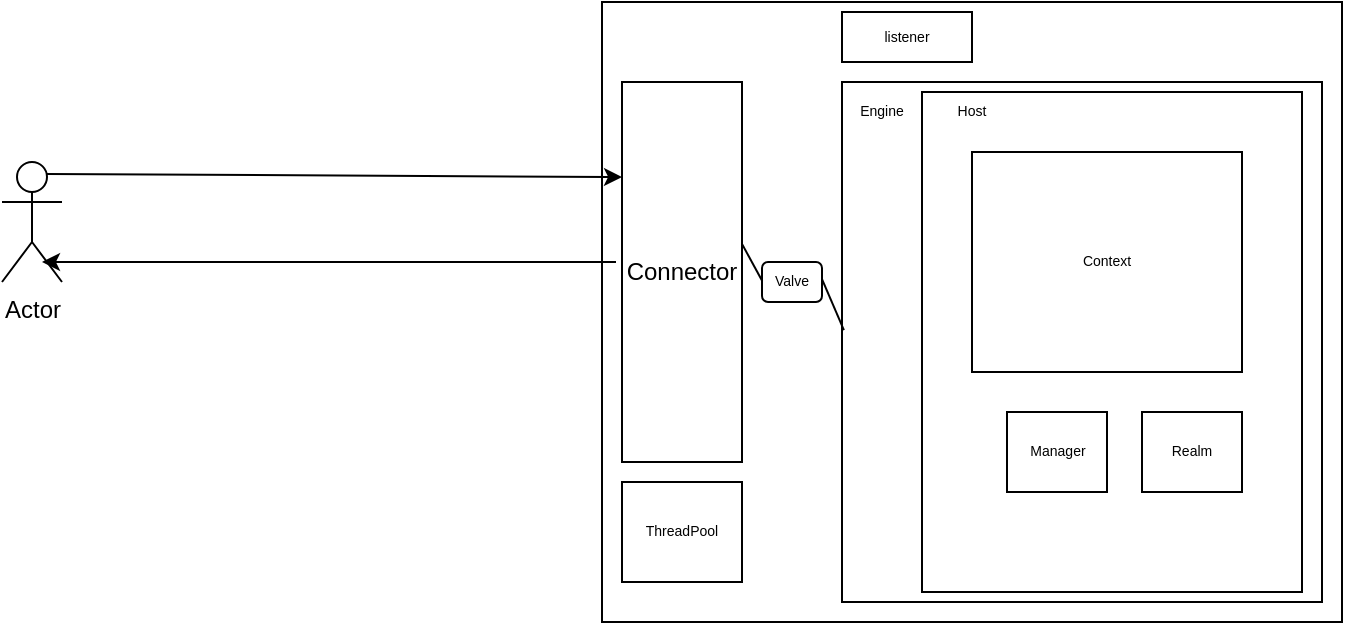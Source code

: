 <mxfile version="12.0.0" type="github" pages="1"><diagram id="OYCB5vdrV1K_zqpUjDcD" name="第 1 页"><mxGraphModel dx="723" dy="380" grid="1" gridSize="10" guides="1" tooltips="1" connect="1" arrows="1" fold="1" page="1" pageScale="1" pageWidth="827" pageHeight="1169" math="0" shadow="0"><root><mxCell id="0"/><mxCell id="1" parent="0"/><mxCell id="EUJu-gMv01EQfnAKEp7s-1" value="" style="rounded=0;whiteSpace=wrap;html=1;" vertex="1" parent="1"><mxGeometry x="360" y="100" width="370" height="310" as="geometry"/></mxCell><mxCell id="EUJu-gMv01EQfnAKEp7s-10" value="" style="rounded=0;whiteSpace=wrap;html=1;fontSize=7;" vertex="1" parent="1"><mxGeometry x="480" y="140" width="240" height="260" as="geometry"/></mxCell><mxCell id="EUJu-gMv01EQfnAKEp7s-2" value="Actor" style="shape=umlActor;verticalLabelPosition=bottom;labelBackgroundColor=#ffffff;verticalAlign=top;html=1;outlineConnect=0;" vertex="1" parent="1"><mxGeometry x="60" y="180" width="30" height="60" as="geometry"/></mxCell><mxCell id="EUJu-gMv01EQfnAKEp7s-3" value="" style="endArrow=classic;html=1;exitX=0.75;exitY=0.1;exitDx=0;exitDy=0;exitPerimeter=0;entryX=0;entryY=0.25;entryDx=0;entryDy=0;" edge="1" parent="1" source="EUJu-gMv01EQfnAKEp7s-2" target="EUJu-gMv01EQfnAKEp7s-6"><mxGeometry width="50" height="50" relative="1" as="geometry"><mxPoint x="330" y="235" as="sourcePoint"/><mxPoint x="380" y="185" as="targetPoint"/></mxGeometry></mxCell><mxCell id="EUJu-gMv01EQfnAKEp7s-4" value="" style="endArrow=classic;html=1;" edge="1" parent="1"><mxGeometry width="50" height="50" relative="1" as="geometry"><mxPoint x="367" y="230" as="sourcePoint"/><mxPoint x="80" y="230" as="targetPoint"/></mxGeometry></mxCell><mxCell id="EUJu-gMv01EQfnAKEp7s-6" value="Connector" style="rounded=0;whiteSpace=wrap;html=1;" vertex="1" parent="1"><mxGeometry x="370" y="140" width="60" height="190" as="geometry"/></mxCell><mxCell id="EUJu-gMv01EQfnAKEp7s-7" value="ThreadPool" style="rounded=0;whiteSpace=wrap;html=1;fontSize=7;" vertex="1" parent="1"><mxGeometry x="370" y="340" width="60" height="50" as="geometry"/></mxCell><mxCell id="EUJu-gMv01EQfnAKEp7s-8" value="" style="rounded=0;whiteSpace=wrap;html=1;fontSize=7;" vertex="1" parent="1"><mxGeometry x="520" y="145" width="190" height="250" as="geometry"/></mxCell><mxCell id="EUJu-gMv01EQfnAKEp7s-9" value="Host" style="text;html=1;strokeColor=none;fillColor=none;align=center;verticalAlign=middle;whiteSpace=wrap;rounded=0;fontSize=7;" vertex="1" parent="1"><mxGeometry x="525" y="145" width="40" height="20" as="geometry"/></mxCell><mxCell id="EUJu-gMv01EQfnAKEp7s-11" value="Context" style="rounded=0;whiteSpace=wrap;html=1;fontSize=7;" vertex="1" parent="1"><mxGeometry x="545" y="175" width="135" height="110" as="geometry"/></mxCell><mxCell id="EUJu-gMv01EQfnAKEp7s-12" value="Manager" style="rounded=0;whiteSpace=wrap;html=1;fontSize=7;" vertex="1" parent="1"><mxGeometry x="562.5" y="305" width="50" height="40" as="geometry"/></mxCell><mxCell id="EUJu-gMv01EQfnAKEp7s-13" value="Realm" style="rounded=0;whiteSpace=wrap;html=1;fontSize=7;" vertex="1" parent="1"><mxGeometry x="630" y="305" width="50" height="40" as="geometry"/></mxCell><mxCell id="EUJu-gMv01EQfnAKEp7s-14" value="Engine" style="text;html=1;strokeColor=none;fillColor=none;align=center;verticalAlign=middle;whiteSpace=wrap;rounded=0;fontSize=7;" vertex="1" parent="1"><mxGeometry x="480" y="145" width="40" height="20" as="geometry"/></mxCell><mxCell id="EUJu-gMv01EQfnAKEp7s-17" value="" style="endArrow=none;html=1;fontSize=7;entryX=0.004;entryY=0.477;entryDx=0;entryDy=0;entryPerimeter=0;exitX=1;exitY=0.426;exitDx=0;exitDy=0;exitPerimeter=0;" edge="1" parent="1" source="EUJu-gMv01EQfnAKEp7s-16" target="EUJu-gMv01EQfnAKEp7s-10"><mxGeometry width="50" height="50" relative="1" as="geometry"><mxPoint x="190" y="440" as="sourcePoint"/><mxPoint x="280" y="300" as="targetPoint"/></mxGeometry></mxCell><mxCell id="EUJu-gMv01EQfnAKEp7s-16" value="Valve" style="rounded=1;whiteSpace=wrap;html=1;fontSize=7;" vertex="1" parent="1"><mxGeometry x="440" y="230" width="30" height="20" as="geometry"/></mxCell><mxCell id="EUJu-gMv01EQfnAKEp7s-19" value="" style="endArrow=none;html=1;fontSize=7;entryX=0.004;entryY=0.477;entryDx=0;entryDy=0;entryPerimeter=0;exitX=1;exitY=0.426;exitDx=0;exitDy=0;exitPerimeter=0;" edge="1" parent="1" source="EUJu-gMv01EQfnAKEp7s-6" target="EUJu-gMv01EQfnAKEp7s-16"><mxGeometry width="50" height="50" relative="1" as="geometry"><mxPoint x="430" y="220.94" as="sourcePoint"/><mxPoint x="480.96" y="264.02" as="targetPoint"/></mxGeometry></mxCell><mxCell id="EUJu-gMv01EQfnAKEp7s-20" value="listener" style="rounded=0;whiteSpace=wrap;html=1;fontSize=7;" vertex="1" parent="1"><mxGeometry x="480" y="105" width="65" height="25" as="geometry"/></mxCell></root></mxGraphModel></diagram></mxfile>